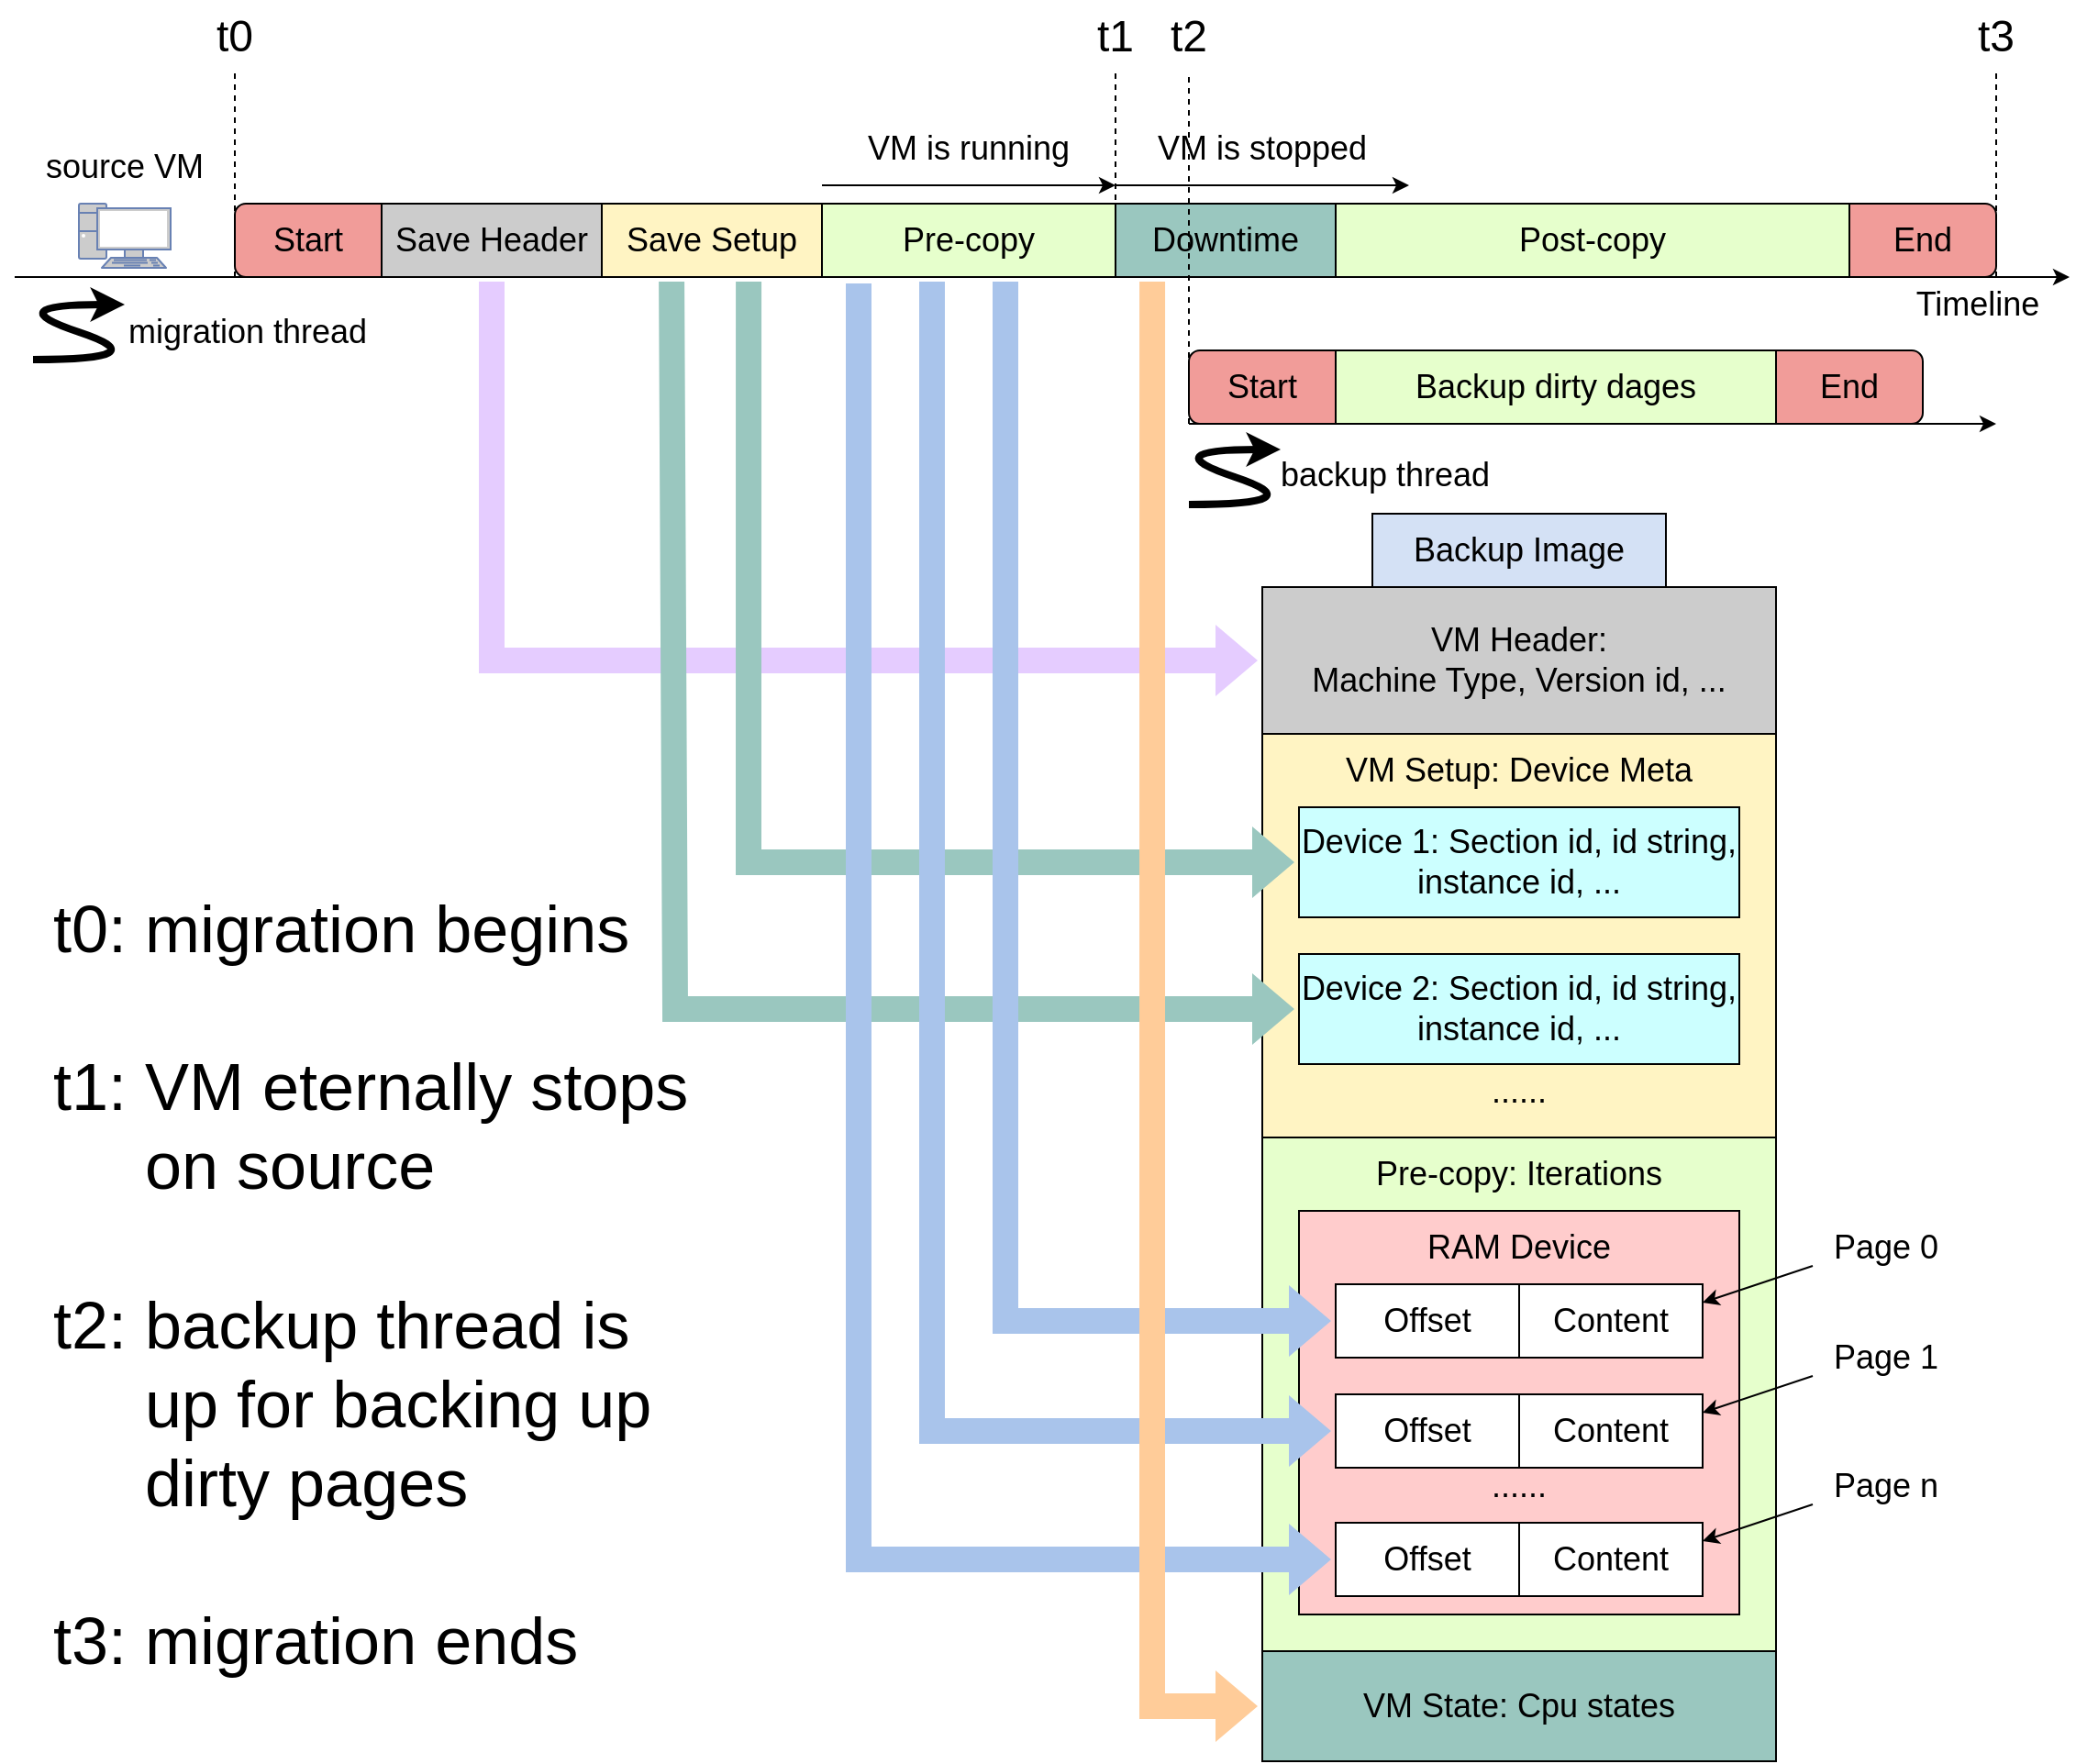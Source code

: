 <mxfile version="21.0.4" type="github">
  <diagram name="第 1 页" id="Lb_gxIyqJA8a55h3Iyhm">
    <mxGraphModel dx="2854" dy="1147" grid="1" gridSize="10" guides="1" tooltips="1" connect="1" arrows="1" fold="1" page="1" pageScale="1" pageWidth="827" pageHeight="1169" background="none" math="0" shadow="0">
      <root>
        <mxCell id="0" />
        <mxCell id="1" parent="0" />
        <mxCell id="mzbfThB3kD6rosfz20jr-2" value="" style="rounded=0;whiteSpace=wrap;html=1;" vertex="1" parent="1">
          <mxGeometry x="680" y="400" width="280" height="640" as="geometry" />
        </mxCell>
        <mxCell id="mzbfThB3kD6rosfz20jr-3" value="" style="rounded=1;whiteSpace=wrap;html=1;fontSize=18;fillColor=#F19C99;" vertex="1" parent="1">
          <mxGeometry x="960" y="191" width="120" height="40" as="geometry" />
        </mxCell>
        <mxCell id="mzbfThB3kD6rosfz20jr-4" value="" style="rounded=1;whiteSpace=wrap;html=1;fillColor=#F19C99;" vertex="1" parent="1">
          <mxGeometry x="120" y="191" width="120" height="40" as="geometry" />
        </mxCell>
        <mxCell id="mzbfThB3kD6rosfz20jr-5" value="&lt;font style=&quot;font-size: 18px;&quot;&gt;Start&lt;/font&gt;" style="text;html=1;strokeColor=none;fillColor=none;align=center;verticalAlign=middle;whiteSpace=wrap;rounded=0;" vertex="1" parent="1">
          <mxGeometry x="130" y="196" width="60" height="30" as="geometry" />
        </mxCell>
        <mxCell id="mzbfThB3kD6rosfz20jr-6" value="" style="endArrow=classic;html=1;rounded=0;fontSize=18;" edge="1" parent="1">
          <mxGeometry width="50" height="50" relative="1" as="geometry">
            <mxPoint y="231" as="sourcePoint" />
            <mxPoint x="1120" y="231" as="targetPoint" />
          </mxGeometry>
        </mxCell>
        <mxCell id="mzbfThB3kD6rosfz20jr-7" value="Pre-copy" style="rounded=0;whiteSpace=wrap;html=1;fontSize=18;fillColor=#E6FFCC;" vertex="1" parent="1">
          <mxGeometry x="440" y="191" width="160" height="40" as="geometry" />
        </mxCell>
        <mxCell id="mzbfThB3kD6rosfz20jr-8" value="Downtime" style="rounded=0;whiteSpace=wrap;html=1;fontSize=18;fillColor=#9AC7BF;" vertex="1" parent="1">
          <mxGeometry x="600" y="191" width="120" height="40" as="geometry" />
        </mxCell>
        <mxCell id="mzbfThB3kD6rosfz20jr-9" value="Post-copy" style="rounded=0;whiteSpace=wrap;html=1;fontSize=18;fillColor=#E6FFCC;" vertex="1" parent="1">
          <mxGeometry x="720" y="191" width="280" height="40" as="geometry" />
        </mxCell>
        <mxCell id="mzbfThB3kD6rosfz20jr-10" value="&lt;font style=&quot;font-size: 18px;&quot;&gt;End&lt;/font&gt;" style="text;html=1;strokeColor=none;fillColor=none;align=center;verticalAlign=middle;whiteSpace=wrap;rounded=0;" vertex="1" parent="1">
          <mxGeometry x="1010" y="196" width="60" height="30" as="geometry" />
        </mxCell>
        <mxCell id="mzbfThB3kD6rosfz20jr-11" value="Timeline" style="text;html=1;strokeColor=none;fillColor=none;align=center;verticalAlign=middle;whiteSpace=wrap;rounded=0;fontSize=18;" vertex="1" parent="1">
          <mxGeometry x="1020" y="231" width="100" height="30" as="geometry" />
        </mxCell>
        <mxCell id="mzbfThB3kD6rosfz20jr-12" value="" style="fontColor=#0066CC;verticalAlign=top;verticalLabelPosition=bottom;labelPosition=center;align=center;html=1;outlineConnect=0;fillColor=#CCCCCC;strokeColor=#6881B3;gradientColor=none;gradientDirection=north;strokeWidth=2;shape=mxgraph.networks.pc;fontSize=18;" vertex="1" parent="1">
          <mxGeometry x="35" y="191" width="50" height="35" as="geometry" />
        </mxCell>
        <mxCell id="mzbfThB3kD6rosfz20jr-15" value="source VM" style="text;html=1;strokeColor=none;fillColor=none;align=center;verticalAlign=middle;whiteSpace=wrap;rounded=0;fontSize=18;" vertex="1" parent="1">
          <mxGeometry y="151" width="120" height="40" as="geometry" />
        </mxCell>
        <mxCell id="mzbfThB3kD6rosfz20jr-37" value="Save Header" style="rounded=0;whiteSpace=wrap;html=1;fontSize=18;fillColor=#CCCCCC;" vertex="1" parent="1">
          <mxGeometry x="200" y="191" width="120" height="40" as="geometry" />
        </mxCell>
        <mxCell id="mzbfThB3kD6rosfz20jr-38" value="Save Setup" style="rounded=0;whiteSpace=wrap;html=1;fontSize=18;fillColor=#FFF4C3;" vertex="1" parent="1">
          <mxGeometry x="320" y="191" width="120" height="40" as="geometry" />
        </mxCell>
        <mxCell id="mzbfThB3kD6rosfz20jr-40" value="" style="shape=flexArrow;endArrow=classic;html=1;rounded=0;entryX=0;entryY=0.5;entryDx=0;entryDy=0;strokeColor=none;fillColor=#E5CCFF;strokeWidth=5;exitX=0.5;exitY=1;exitDx=0;exitDy=0;" edge="1" parent="1" source="mzbfThB3kD6rosfz20jr-37" target="mzbfThB3kD6rosfz20jr-41">
          <mxGeometry width="50" height="50" relative="1" as="geometry">
            <mxPoint x="260" y="320" as="sourcePoint" />
            <mxPoint x="370" y="520" as="targetPoint" />
            <Array as="points">
              <mxPoint x="260" y="440" />
            </Array>
          </mxGeometry>
        </mxCell>
        <mxCell id="mzbfThB3kD6rosfz20jr-41" value="&lt;font style=&quot;font-size: 18px;&quot;&gt;VM Header:&lt;br&gt;Machine Type, Version id, ...&lt;/font&gt;" style="rounded=0;whiteSpace=wrap;html=1;fillColor=#CCCCCC;" vertex="1" parent="1">
          <mxGeometry x="680" y="400" width="280" height="80" as="geometry" />
        </mxCell>
        <mxCell id="mzbfThB3kD6rosfz20jr-45" value="&lt;font style=&quot;font-size: 18px;&quot;&gt;&lt;br&gt;&lt;/font&gt;" style="rounded=0;whiteSpace=wrap;html=1;fillColor=#FFF4C3;" vertex="1" parent="1">
          <mxGeometry x="680" y="480" width="280" height="220" as="geometry" />
        </mxCell>
        <mxCell id="mzbfThB3kD6rosfz20jr-46" value="&lt;span style=&quot;font-size: 18px;&quot;&gt;Device 1: Section id, id string, &lt;br&gt;instance id, ...&lt;br&gt;&lt;/span&gt;" style="rounded=0;whiteSpace=wrap;html=1;fillColor=#CCFFFF;" vertex="1" parent="1">
          <mxGeometry x="700" y="520" width="240" height="60" as="geometry" />
        </mxCell>
        <mxCell id="mzbfThB3kD6rosfz20jr-47" value="&lt;font style=&quot;font-size: 18px;&quot;&gt;VM Setup: Device Meta&lt;/font&gt;" style="text;html=1;strokeColor=none;fillColor=none;align=center;verticalAlign=middle;whiteSpace=wrap;rounded=0;" vertex="1" parent="1">
          <mxGeometry x="680" y="480" width="280" height="40" as="geometry" />
        </mxCell>
        <mxCell id="mzbfThB3kD6rosfz20jr-48" value="&lt;span style=&quot;font-size: 18px;&quot;&gt;Device 2: Section id, id string, &lt;br&gt;instance id, ...&lt;br&gt;&lt;/span&gt;" style="rounded=0;whiteSpace=wrap;html=1;fillColor=#CCFFFF;" vertex="1" parent="1">
          <mxGeometry x="700" y="600" width="240" height="60" as="geometry" />
        </mxCell>
        <mxCell id="mzbfThB3kD6rosfz20jr-49" value="&lt;font style=&quot;font-size: 18px;&quot;&gt;......&lt;/font&gt;" style="text;html=1;strokeColor=none;fillColor=none;align=center;verticalAlign=middle;whiteSpace=wrap;rounded=0;" vertex="1" parent="1">
          <mxGeometry x="790" y="660" width="60" height="30" as="geometry" />
        </mxCell>
        <mxCell id="mzbfThB3kD6rosfz20jr-50" value="" style="rounded=0;whiteSpace=wrap;html=1;fillColor=#E6FFCC;" vertex="1" parent="1">
          <mxGeometry x="680" y="700" width="280" height="280" as="geometry" />
        </mxCell>
        <mxCell id="mzbfThB3kD6rosfz20jr-51" value="&lt;font style=&quot;font-size: 18px;&quot;&gt;Pre-copy: Iterations&lt;/font&gt;" style="text;html=1;strokeColor=none;fillColor=none;align=center;verticalAlign=middle;whiteSpace=wrap;rounded=0;" vertex="1" parent="1">
          <mxGeometry x="680" y="700" width="280" height="40" as="geometry" />
        </mxCell>
        <mxCell id="mzbfThB3kD6rosfz20jr-54" value="" style="rounded=0;whiteSpace=wrap;html=1;fillColor=#FFCCCC;" vertex="1" parent="1">
          <mxGeometry x="700" y="740" width="240" height="220" as="geometry" />
        </mxCell>
        <mxCell id="mzbfThB3kD6rosfz20jr-52" value="&lt;font style=&quot;font-size: 18px;&quot;&gt;Offset&lt;/font&gt;" style="rounded=0;whiteSpace=wrap;html=1;" vertex="1" parent="1">
          <mxGeometry x="720" y="780" width="100" height="40" as="geometry" />
        </mxCell>
        <mxCell id="mzbfThB3kD6rosfz20jr-53" value="&lt;font style=&quot;font-size: 18px;&quot;&gt;Content&lt;/font&gt;" style="rounded=0;whiteSpace=wrap;html=1;" vertex="1" parent="1">
          <mxGeometry x="820" y="780" width="100" height="40" as="geometry" />
        </mxCell>
        <mxCell id="mzbfThB3kD6rosfz20jr-55" value="&lt;font style=&quot;font-size: 18px;&quot;&gt;RAM Device&lt;/font&gt;" style="text;html=1;strokeColor=none;fillColor=none;align=center;verticalAlign=middle;whiteSpace=wrap;rounded=0;" vertex="1" parent="1">
          <mxGeometry x="700" y="740" width="240" height="40" as="geometry" />
        </mxCell>
        <mxCell id="mzbfThB3kD6rosfz20jr-56" value="&lt;font style=&quot;font-size: 18px;&quot;&gt;Offset&lt;/font&gt;" style="rounded=0;whiteSpace=wrap;html=1;" vertex="1" parent="1">
          <mxGeometry x="720" y="840" width="100" height="40" as="geometry" />
        </mxCell>
        <mxCell id="mzbfThB3kD6rosfz20jr-57" value="&lt;font style=&quot;font-size: 18px;&quot;&gt;Content&lt;/font&gt;" style="rounded=0;whiteSpace=wrap;html=1;" vertex="1" parent="1">
          <mxGeometry x="820" y="840" width="100" height="40" as="geometry" />
        </mxCell>
        <mxCell id="mzbfThB3kD6rosfz20jr-58" value="&lt;font style=&quot;font-size: 18px;&quot;&gt;......&lt;/font&gt;" style="text;html=1;strokeColor=none;fillColor=none;align=center;verticalAlign=middle;whiteSpace=wrap;rounded=0;" vertex="1" parent="1">
          <mxGeometry x="790" y="880" width="60" height="20" as="geometry" />
        </mxCell>
        <mxCell id="mzbfThB3kD6rosfz20jr-59" value="&lt;font style=&quot;font-size: 18px;&quot;&gt;Offset&lt;/font&gt;" style="rounded=0;whiteSpace=wrap;html=1;" vertex="1" parent="1">
          <mxGeometry x="720" y="910" width="100" height="40" as="geometry" />
        </mxCell>
        <mxCell id="mzbfThB3kD6rosfz20jr-60" value="&lt;font style=&quot;font-size: 18px;&quot;&gt;Content&lt;/font&gt;" style="rounded=0;whiteSpace=wrap;html=1;" vertex="1" parent="1">
          <mxGeometry x="820" y="910" width="100" height="40" as="geometry" />
        </mxCell>
        <mxCell id="mzbfThB3kD6rosfz20jr-43" value="" style="shape=flexArrow;endArrow=classic;html=1;rounded=0;entryX=0;entryY=0.5;entryDx=0;entryDy=0;strokeColor=none;fillColor=#9AC7BF;strokeWidth=5;exitX=0.317;exitY=1;exitDx=0;exitDy=0;exitPerimeter=0;" edge="1" parent="1" source="mzbfThB3kD6rosfz20jr-38" target="mzbfThB3kD6rosfz20jr-48">
          <mxGeometry width="50" height="50" relative="1" as="geometry">
            <mxPoint x="360" y="320" as="sourcePoint" />
            <mxPoint x="800" y="520" as="targetPoint" />
            <Array as="points">
              <mxPoint x="360" y="630" />
            </Array>
          </mxGeometry>
        </mxCell>
        <mxCell id="mzbfThB3kD6rosfz20jr-64" value="" style="shape=flexArrow;endArrow=classic;html=1;rounded=0;entryX=0;entryY=0.5;entryDx=0;entryDy=0;strokeColor=none;fillColor=#9AC7BF;strokeWidth=5;exitX=0.667;exitY=1;exitDx=0;exitDy=0;exitPerimeter=0;" edge="1" parent="1" source="mzbfThB3kD6rosfz20jr-38" target="mzbfThB3kD6rosfz20jr-46">
          <mxGeometry width="50" height="50" relative="1" as="geometry">
            <mxPoint x="400" y="320" as="sourcePoint" />
            <mxPoint x="740" y="630" as="targetPoint" />
            <Array as="points">
              <mxPoint x="400" y="550" />
            </Array>
          </mxGeometry>
        </mxCell>
        <mxCell id="mzbfThB3kD6rosfz20jr-61" value="" style="shape=flexArrow;endArrow=classic;html=1;rounded=0;entryX=0;entryY=1;entryDx=0;entryDy=0;strokeColor=none;fillColor=#A9C4EB;strokeWidth=5;exitX=0.125;exitY=1.025;exitDx=0;exitDy=0;exitPerimeter=0;" edge="1" parent="1" source="mzbfThB3kD6rosfz20jr-7">
          <mxGeometry width="50" height="50" relative="1" as="geometry">
            <mxPoint x="460" y="320" as="sourcePoint" />
            <mxPoint x="720" y="930" as="targetPoint" />
            <Array as="points">
              <mxPoint x="460" y="930" />
            </Array>
          </mxGeometry>
        </mxCell>
        <mxCell id="mzbfThB3kD6rosfz20jr-62" value="" style="shape=flexArrow;endArrow=classic;html=1;rounded=0;entryX=0;entryY=1;entryDx=0;entryDy=0;strokeColor=none;fillColor=#A9C4EB;strokeWidth=5;exitX=0.375;exitY=1;exitDx=0;exitDy=0;exitPerimeter=0;" edge="1" parent="1" source="mzbfThB3kD6rosfz20jr-7">
          <mxGeometry width="50" height="50" relative="1" as="geometry">
            <mxPoint x="500" y="320" as="sourcePoint" />
            <mxPoint x="720" y="860" as="targetPoint" />
            <Array as="points">
              <mxPoint x="500" y="860" />
            </Array>
          </mxGeometry>
        </mxCell>
        <mxCell id="mzbfThB3kD6rosfz20jr-63" value="" style="shape=flexArrow;endArrow=classic;html=1;rounded=0;entryX=0;entryY=1;entryDx=0;entryDy=0;strokeColor=none;fillColor=#A9C4EB;strokeWidth=5;exitX=0.625;exitY=1;exitDx=0;exitDy=0;exitPerimeter=0;" edge="1" parent="1" source="mzbfThB3kD6rosfz20jr-7">
          <mxGeometry width="50" height="50" relative="1" as="geometry">
            <mxPoint x="460" y="190" as="sourcePoint" />
            <mxPoint x="720" y="800" as="targetPoint" />
            <Array as="points">
              <mxPoint x="540" y="800" />
            </Array>
          </mxGeometry>
        </mxCell>
        <mxCell id="mzbfThB3kD6rosfz20jr-65" value="" style="shape=flexArrow;endArrow=classic;html=1;rounded=0;entryX=0;entryY=0.5;entryDx=0;entryDy=0;strokeColor=none;fillColor=#FFCC99;strokeWidth=5;exitX=0.167;exitY=1;exitDx=0;exitDy=0;exitPerimeter=0;" edge="1" parent="1" source="mzbfThB3kD6rosfz20jr-8" target="mzbfThB3kD6rosfz20jr-66">
          <mxGeometry width="50" height="50" relative="1" as="geometry">
            <mxPoint x="620" y="320" as="sourcePoint" />
            <mxPoint x="800" y="800" as="targetPoint" />
            <Array as="points">
              <mxPoint x="620" y="1010" />
            </Array>
          </mxGeometry>
        </mxCell>
        <mxCell id="mzbfThB3kD6rosfz20jr-66" value="&lt;font style=&quot;font-size: 18px;&quot;&gt;VM State: Cpu states&lt;/font&gt;" style="rounded=0;whiteSpace=wrap;html=1;fillColor=#9AC7BF;" vertex="1" parent="1">
          <mxGeometry x="680" y="980" width="280" height="60" as="geometry" />
        </mxCell>
        <mxCell id="mzbfThB3kD6rosfz20jr-67" value="&lt;font style=&quot;font-size: 18px;&quot;&gt;Page 0&lt;/font&gt;" style="text;html=1;strokeColor=none;fillColor=none;align=center;verticalAlign=middle;whiteSpace=wrap;rounded=0;" vertex="1" parent="1">
          <mxGeometry x="980" y="740" width="80" height="40" as="geometry" />
        </mxCell>
        <mxCell id="mzbfThB3kD6rosfz20jr-68" value="&lt;font style=&quot;font-size: 18px;&quot;&gt;Page 1&lt;/font&gt;" style="text;html=1;strokeColor=none;fillColor=none;align=center;verticalAlign=middle;whiteSpace=wrap;rounded=0;" vertex="1" parent="1">
          <mxGeometry x="980" y="800" width="80" height="40" as="geometry" />
        </mxCell>
        <mxCell id="mzbfThB3kD6rosfz20jr-69" value="&lt;font style=&quot;font-size: 18px;&quot;&gt;Page n&lt;/font&gt;" style="text;html=1;strokeColor=none;fillColor=none;align=center;verticalAlign=middle;whiteSpace=wrap;rounded=0;" vertex="1" parent="1">
          <mxGeometry x="980" y="870" width="80" height="40" as="geometry" />
        </mxCell>
        <mxCell id="mzbfThB3kD6rosfz20jr-70" value="" style="endArrow=classic;html=1;rounded=0;exitX=0;exitY=0.75;exitDx=0;exitDy=0;entryX=1;entryY=0.25;entryDx=0;entryDy=0;" edge="1" parent="1" source="mzbfThB3kD6rosfz20jr-67" target="mzbfThB3kD6rosfz20jr-53">
          <mxGeometry width="50" height="50" relative="1" as="geometry">
            <mxPoint x="1130" y="750" as="sourcePoint" />
            <mxPoint x="1070" y="810" as="targetPoint" />
          </mxGeometry>
        </mxCell>
        <mxCell id="mzbfThB3kD6rosfz20jr-71" value="" style="endArrow=classic;html=1;rounded=0;exitX=0;exitY=0.75;exitDx=0;exitDy=0;entryX=1;entryY=0.25;entryDx=0;entryDy=0;" edge="1" parent="1">
          <mxGeometry width="50" height="50" relative="1" as="geometry">
            <mxPoint x="980" y="830" as="sourcePoint" />
            <mxPoint x="920" y="850" as="targetPoint" />
          </mxGeometry>
        </mxCell>
        <mxCell id="mzbfThB3kD6rosfz20jr-72" value="" style="endArrow=classic;html=1;rounded=0;exitX=0;exitY=0.75;exitDx=0;exitDy=0;entryX=1;entryY=0.25;entryDx=0;entryDy=0;" edge="1" parent="1">
          <mxGeometry width="50" height="50" relative="1" as="geometry">
            <mxPoint x="980" y="900" as="sourcePoint" />
            <mxPoint x="920" y="920" as="targetPoint" />
          </mxGeometry>
        </mxCell>
        <mxCell id="mzbfThB3kD6rosfz20jr-85" value="&lt;font style=&quot;font-size: 18px;&quot;&gt;migration thread&lt;/font&gt;" style="text;html=1;strokeColor=none;fillColor=none;align=center;verticalAlign=middle;whiteSpace=wrap;rounded=0;" vertex="1" parent="1">
          <mxGeometry x="47" y="241" width="160" height="40" as="geometry" />
        </mxCell>
        <mxCell id="mzbfThB3kD6rosfz20jr-86" value="" style="endArrow=classic;html=1;rounded=0;" edge="1" parent="1">
          <mxGeometry width="50" height="50" relative="1" as="geometry">
            <mxPoint x="640" y="311" as="sourcePoint" />
            <mxPoint x="1080" y="311" as="targetPoint" />
          </mxGeometry>
        </mxCell>
        <mxCell id="mzbfThB3kD6rosfz20jr-87" value="" style="endArrow=none;html=1;rounded=0;dashed=1;" edge="1" parent="1">
          <mxGeometry width="50" height="50" relative="1" as="geometry">
            <mxPoint x="640" y="311" as="sourcePoint" />
            <mxPoint x="640" y="120" as="targetPoint" />
          </mxGeometry>
        </mxCell>
        <mxCell id="mzbfThB3kD6rosfz20jr-88" value="&lt;font style=&quot;font-size: 18px;&quot;&gt;backup thread&lt;/font&gt;" style="text;html=1;strokeColor=none;fillColor=none;align=center;verticalAlign=middle;whiteSpace=wrap;rounded=0;" vertex="1" parent="1">
          <mxGeometry x="667" y="319" width="160" height="40" as="geometry" />
        </mxCell>
        <mxCell id="mzbfThB3kD6rosfz20jr-89" value="" style="rounded=1;whiteSpace=wrap;html=1;fillColor=#F19C99;" vertex="1" parent="1">
          <mxGeometry x="640" y="271" width="120" height="40" as="geometry" />
        </mxCell>
        <mxCell id="mzbfThB3kD6rosfz20jr-90" value="&lt;font style=&quot;font-size: 18px;&quot;&gt;Start&lt;/font&gt;" style="text;html=1;strokeColor=none;fillColor=none;align=center;verticalAlign=middle;whiteSpace=wrap;rounded=0;" vertex="1" parent="1">
          <mxGeometry x="650" y="276" width="60" height="30" as="geometry" />
        </mxCell>
        <mxCell id="mzbfThB3kD6rosfz20jr-92" value="" style="rounded=1;whiteSpace=wrap;html=1;fontSize=18;fillColor=#F19C99;" vertex="1" parent="1">
          <mxGeometry x="920" y="271" width="120" height="40" as="geometry" />
        </mxCell>
        <mxCell id="mzbfThB3kD6rosfz20jr-93" value="&lt;font style=&quot;font-size: 18px;&quot;&gt;End&lt;/font&gt;" style="text;html=1;strokeColor=none;fillColor=none;align=center;verticalAlign=middle;whiteSpace=wrap;rounded=0;" vertex="1" parent="1">
          <mxGeometry x="970" y="276" width="60" height="30" as="geometry" />
        </mxCell>
        <mxCell id="mzbfThB3kD6rosfz20jr-91" value="Backup dirty dages" style="rounded=0;whiteSpace=wrap;html=1;fontSize=18;fillColor=#E6FFCC;" vertex="1" parent="1">
          <mxGeometry x="720" y="271" width="240" height="40" as="geometry" />
        </mxCell>
        <mxCell id="mzbfThB3kD6rosfz20jr-94" value="" style="endArrow=none;html=1;rounded=0;dashed=1;" edge="1" parent="1">
          <mxGeometry width="50" height="50" relative="1" as="geometry">
            <mxPoint x="600" y="231" as="sourcePoint" />
            <mxPoint x="600" y="120" as="targetPoint" />
          </mxGeometry>
        </mxCell>
        <mxCell id="mzbfThB3kD6rosfz20jr-95" value="" style="endArrow=classic;html=1;rounded=0;" edge="1" parent="1">
          <mxGeometry width="50" height="50" relative="1" as="geometry">
            <mxPoint x="440" y="181" as="sourcePoint" />
            <mxPoint x="600" y="181" as="targetPoint" />
          </mxGeometry>
        </mxCell>
        <mxCell id="mzbfThB3kD6rosfz20jr-96" value="VM is running" style="text;html=1;strokeColor=none;fillColor=none;align=center;verticalAlign=middle;whiteSpace=wrap;rounded=0;fontSize=18;" vertex="1" parent="1">
          <mxGeometry x="440" y="151" width="160" height="20" as="geometry" />
        </mxCell>
        <mxCell id="mzbfThB3kD6rosfz20jr-97" value="" style="endArrow=classic;html=1;rounded=0;" edge="1" parent="1">
          <mxGeometry width="50" height="50" relative="1" as="geometry">
            <mxPoint x="600" y="181" as="sourcePoint" />
            <mxPoint x="760" y="181" as="targetPoint" />
          </mxGeometry>
        </mxCell>
        <mxCell id="mzbfThB3kD6rosfz20jr-98" value="VM is stopped" style="text;html=1;strokeColor=none;fillColor=none;align=center;verticalAlign=middle;whiteSpace=wrap;rounded=0;fontSize=18;" vertex="1" parent="1">
          <mxGeometry x="600" y="151" width="160" height="20" as="geometry" />
        </mxCell>
        <mxCell id="mzbfThB3kD6rosfz20jr-100" value="" style="curved=1;endArrow=classic;html=1;rounded=0;strokeWidth=4;" edge="1" parent="1">
          <mxGeometry width="50" height="50" relative="1" as="geometry">
            <mxPoint x="10" y="276" as="sourcePoint" />
            <mxPoint x="60" y="246" as="targetPoint" />
            <Array as="points">
              <mxPoint x="80" y="276" />
              <mxPoint x="-10" y="246" />
            </Array>
          </mxGeometry>
        </mxCell>
        <mxCell id="mzbfThB3kD6rosfz20jr-101" value="" style="curved=1;endArrow=classic;html=1;rounded=0;strokeWidth=4;" edge="1" parent="1">
          <mxGeometry width="50" height="50" relative="1" as="geometry">
            <mxPoint x="640" y="355" as="sourcePoint" />
            <mxPoint x="690" y="325" as="targetPoint" />
            <Array as="points">
              <mxPoint x="710" y="355" />
              <mxPoint x="620" y="325" />
            </Array>
          </mxGeometry>
        </mxCell>
        <mxCell id="mzbfThB3kD6rosfz20jr-102" value="" style="endArrow=none;html=1;rounded=0;dashed=1;" edge="1" parent="1">
          <mxGeometry width="50" height="50" relative="1" as="geometry">
            <mxPoint x="120" y="231" as="sourcePoint" />
            <mxPoint x="120" y="120" as="targetPoint" />
          </mxGeometry>
        </mxCell>
        <mxCell id="mzbfThB3kD6rosfz20jr-104" value="" style="endArrow=none;html=1;rounded=0;dashed=1;" edge="1" parent="1">
          <mxGeometry width="50" height="50" relative="1" as="geometry">
            <mxPoint x="1080" y="231" as="sourcePoint" />
            <mxPoint x="1080" y="120" as="targetPoint" />
          </mxGeometry>
        </mxCell>
        <mxCell id="mzbfThB3kD6rosfz20jr-105" value="&lt;span style=&quot;font-size: 24px;&quot;&gt;t0&lt;/span&gt;" style="text;html=1;strokeColor=none;fillColor=none;align=center;verticalAlign=middle;whiteSpace=wrap;rounded=0;" vertex="1" parent="1">
          <mxGeometry x="100" y="80" width="40" height="40" as="geometry" />
        </mxCell>
        <mxCell id="mzbfThB3kD6rosfz20jr-106" value="&lt;span style=&quot;font-size: 24px;&quot;&gt;t1&lt;/span&gt;" style="text;html=1;strokeColor=none;fillColor=none;align=center;verticalAlign=middle;whiteSpace=wrap;rounded=0;" vertex="1" parent="1">
          <mxGeometry x="580" y="80" width="40" height="40" as="geometry" />
        </mxCell>
        <mxCell id="mzbfThB3kD6rosfz20jr-107" value="&lt;span style=&quot;font-size: 24px;&quot;&gt;t2&lt;/span&gt;" style="text;html=1;strokeColor=none;fillColor=none;align=center;verticalAlign=middle;whiteSpace=wrap;rounded=0;" vertex="1" parent="1">
          <mxGeometry x="620" y="80" width="40" height="40" as="geometry" />
        </mxCell>
        <mxCell id="mzbfThB3kD6rosfz20jr-108" value="&lt;span style=&quot;font-size: 24px;&quot;&gt;t3&lt;/span&gt;" style="text;html=1;strokeColor=none;fillColor=none;align=center;verticalAlign=middle;whiteSpace=wrap;rounded=0;" vertex="1" parent="1">
          <mxGeometry x="1060" y="80" width="40" height="40" as="geometry" />
        </mxCell>
        <mxCell id="mzbfThB3kD6rosfz20jr-39" value="Backup Image" style="text;html=1;strokeColor=default;fillColor=#D4E1F5;align=center;verticalAlign=middle;whiteSpace=wrap;rounded=0;fontSize=18;" vertex="1" parent="1">
          <mxGeometry x="740" y="360" width="160" height="40" as="geometry" />
        </mxCell>
        <mxCell id="mzbfThB3kD6rosfz20jr-109" value="&lt;div style=&quot;text-align: left;&quot;&gt;&lt;font style=&quot;font-size: 36px;&quot;&gt;t0: migration begins&lt;/font&gt;&lt;/div&gt;&lt;div style=&quot;text-align: left;&quot;&gt;&lt;font style=&quot;font-size: 36px;&quot;&gt;&lt;br&gt;&lt;/font&gt;&lt;/div&gt;&lt;div style=&quot;text-align: left;&quot;&gt;&lt;font style=&quot;font-size: 36px;&quot;&gt;&lt;div style=&quot;&quot;&gt;t1: VM eternally stops&amp;nbsp; &amp;nbsp; &amp;nbsp; &amp;nbsp;on source&lt;/div&gt;&lt;div style=&quot;&quot;&gt;&lt;br&gt;&lt;/div&gt;&lt;div style=&quot;&quot;&gt;t2: backup thread is&amp;nbsp; &amp;nbsp; &amp;nbsp; &amp;nbsp; &amp;nbsp;up for backing up&amp;nbsp; &amp;nbsp; &amp;nbsp; &amp;nbsp; &amp;nbsp;dirty pages&lt;/div&gt;&lt;div style=&quot;&quot;&gt;&lt;br&gt;&lt;/div&gt;&lt;div style=&quot;&quot;&gt;t3: migration ends&lt;/div&gt;&lt;/font&gt;&lt;/div&gt;" style="text;html=1;strokeColor=none;fillColor=none;align=center;verticalAlign=middle;whiteSpace=wrap;rounded=0;" vertex="1" parent="1">
          <mxGeometry x="20" y="560" width="360" height="440" as="geometry" />
        </mxCell>
      </root>
    </mxGraphModel>
  </diagram>
</mxfile>

